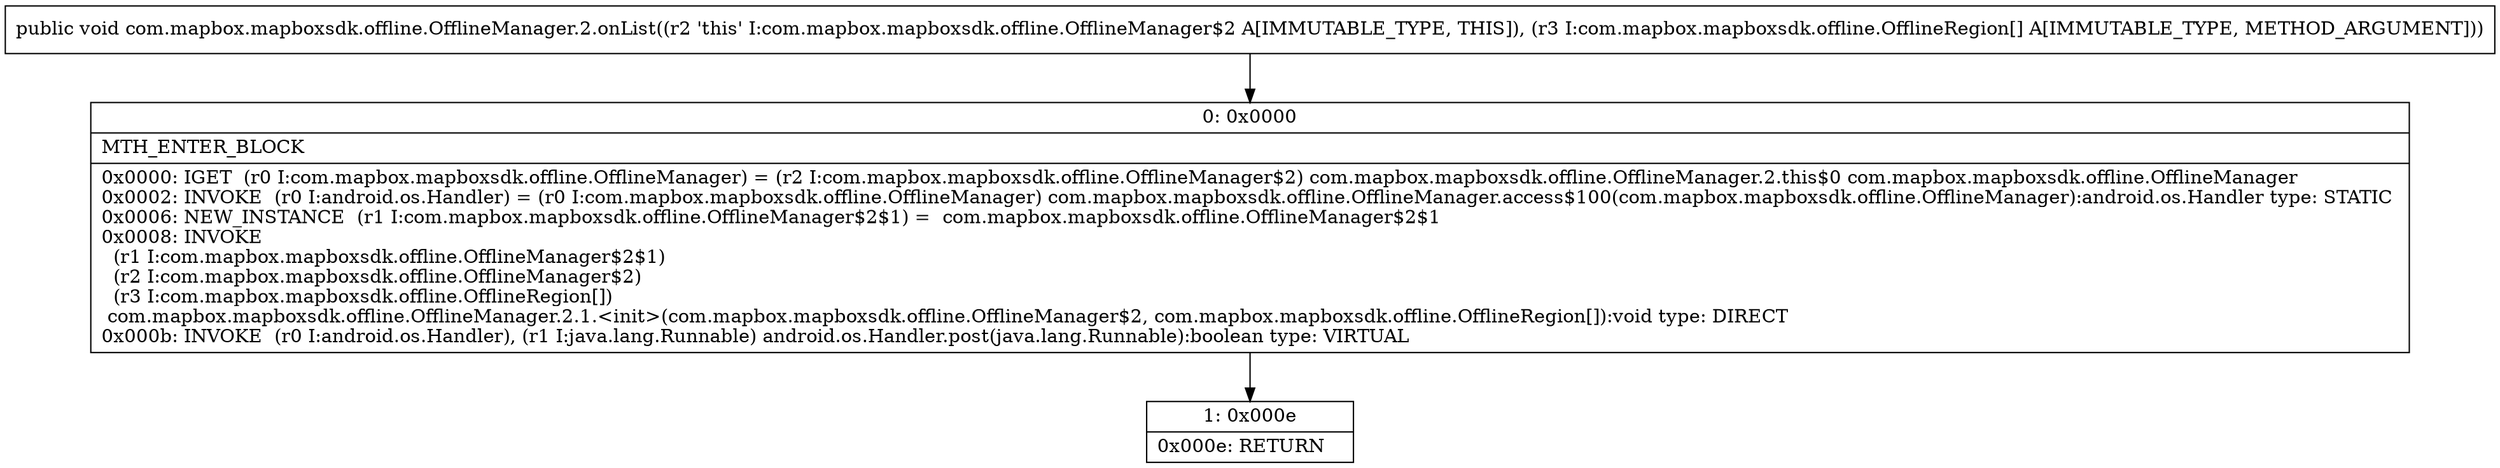 digraph "CFG forcom.mapbox.mapboxsdk.offline.OfflineManager.2.onList([Lcom\/mapbox\/mapboxsdk\/offline\/OfflineRegion;)V" {
Node_0 [shape=record,label="{0\:\ 0x0000|MTH_ENTER_BLOCK\l|0x0000: IGET  (r0 I:com.mapbox.mapboxsdk.offline.OfflineManager) = (r2 I:com.mapbox.mapboxsdk.offline.OfflineManager$2) com.mapbox.mapboxsdk.offline.OfflineManager.2.this$0 com.mapbox.mapboxsdk.offline.OfflineManager \l0x0002: INVOKE  (r0 I:android.os.Handler) = (r0 I:com.mapbox.mapboxsdk.offline.OfflineManager) com.mapbox.mapboxsdk.offline.OfflineManager.access$100(com.mapbox.mapboxsdk.offline.OfflineManager):android.os.Handler type: STATIC \l0x0006: NEW_INSTANCE  (r1 I:com.mapbox.mapboxsdk.offline.OfflineManager$2$1) =  com.mapbox.mapboxsdk.offline.OfflineManager$2$1 \l0x0008: INVOKE  \l  (r1 I:com.mapbox.mapboxsdk.offline.OfflineManager$2$1)\l  (r2 I:com.mapbox.mapboxsdk.offline.OfflineManager$2)\l  (r3 I:com.mapbox.mapboxsdk.offline.OfflineRegion[])\l com.mapbox.mapboxsdk.offline.OfflineManager.2.1.\<init\>(com.mapbox.mapboxsdk.offline.OfflineManager$2, com.mapbox.mapboxsdk.offline.OfflineRegion[]):void type: DIRECT \l0x000b: INVOKE  (r0 I:android.os.Handler), (r1 I:java.lang.Runnable) android.os.Handler.post(java.lang.Runnable):boolean type: VIRTUAL \l}"];
Node_1 [shape=record,label="{1\:\ 0x000e|0x000e: RETURN   \l}"];
MethodNode[shape=record,label="{public void com.mapbox.mapboxsdk.offline.OfflineManager.2.onList((r2 'this' I:com.mapbox.mapboxsdk.offline.OfflineManager$2 A[IMMUTABLE_TYPE, THIS]), (r3 I:com.mapbox.mapboxsdk.offline.OfflineRegion[] A[IMMUTABLE_TYPE, METHOD_ARGUMENT])) }"];
MethodNode -> Node_0;
Node_0 -> Node_1;
}


